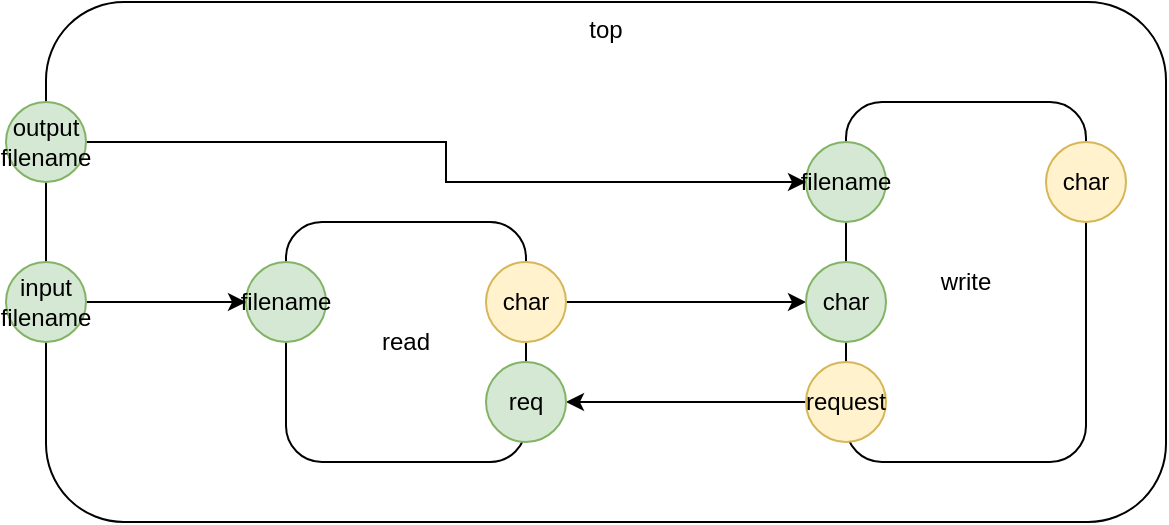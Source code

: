 <mxfile version="14.6.13" type="device"><diagram id="GYXQXG8ClVsWOdPNRcLk" name="Page-1"><mxGraphModel dx="1106" dy="806" grid="1" gridSize="10" guides="1" tooltips="1" connect="1" arrows="1" fold="1" page="1" pageScale="1" pageWidth="1100" pageHeight="850" math="0" shadow="0"><root><mxCell id="0"/><mxCell id="1" parent="0"/><mxCell id="LWPhjr7DYTPskbLwUoHT-13" value="top" style="rounded=1;whiteSpace=wrap;html=1;horizontal=1;verticalAlign=top;" parent="1" vertex="1"><mxGeometry x="80" y="50" width="560" height="260" as="geometry"/></mxCell><mxCell id="LWPhjr7DYTPskbLwUoHT-4" value="write" style="rounded=1;whiteSpace=wrap;html=1;" parent="1" vertex="1"><mxGeometry x="480" y="100" width="120" height="180" as="geometry"/></mxCell><mxCell id="LWPhjr7DYTPskbLwUoHT-1" value="read" style="rounded=1;whiteSpace=wrap;html=1;" parent="1" vertex="1"><mxGeometry x="200" y="160" width="120" height="120" as="geometry"/></mxCell><mxCell id="LWPhjr7DYTPskbLwUoHT-2" value="filename" style="ellipse;whiteSpace=wrap;html=1;aspect=fixed;fillColor=#d5e8d4;strokeColor=#82b366;" parent="1" vertex="1"><mxGeometry x="460" y="120" width="40" height="40" as="geometry"/></mxCell><mxCell id="LWPhjr7DYTPskbLwUoHT-7" style="edgeStyle=orthogonalEdgeStyle;rounded=0;orthogonalLoop=1;jettySize=auto;html=1;exitX=1;exitY=0.5;exitDx=0;exitDy=0;" parent="1" source="LWPhjr7DYTPskbLwUoHT-3" target="LWPhjr7DYTPskbLwUoHT-5" edge="1"><mxGeometry relative="1" as="geometry"/></mxCell><mxCell id="LWPhjr7DYTPskbLwUoHT-3" value="char" style="ellipse;whiteSpace=wrap;html=1;aspect=fixed;fillColor=#fff2cc;strokeColor=#d6b656;" parent="1" vertex="1"><mxGeometry x="300" y="180" width="40" height="40" as="geometry"/></mxCell><mxCell id="LWPhjr7DYTPskbLwUoHT-5" value="char" style="ellipse;whiteSpace=wrap;html=1;aspect=fixed;fillColor=#d5e8d4;strokeColor=#82b366;" parent="1" vertex="1"><mxGeometry x="460" y="180" width="40" height="40" as="geometry"/></mxCell><mxCell id="LWPhjr7DYTPskbLwUoHT-8" value="filename" style="ellipse;whiteSpace=wrap;html=1;aspect=fixed;fillColor=#d5e8d4;strokeColor=#82b366;" parent="1" vertex="1"><mxGeometry x="180" y="180" width="40" height="40" as="geometry"/></mxCell><mxCell id="LWPhjr7DYTPskbLwUoHT-12" style="edgeStyle=orthogonalEdgeStyle;rounded=0;orthogonalLoop=1;jettySize=auto;html=1;exitX=1;exitY=0.5;exitDx=0;exitDy=0;entryX=0;entryY=0.5;entryDx=0;entryDy=0;" parent="1" source="LWPhjr7DYTPskbLwUoHT-9" target="LWPhjr7DYTPskbLwUoHT-8" edge="1"><mxGeometry relative="1" as="geometry"/></mxCell><mxCell id="LWPhjr7DYTPskbLwUoHT-9" value="input filename" style="ellipse;whiteSpace=wrap;html=1;aspect=fixed;fillColor=#d5e8d4;strokeColor=#82b366;" parent="1" vertex="1"><mxGeometry x="60" y="180" width="40" height="40" as="geometry"/></mxCell><mxCell id="LWPhjr7DYTPskbLwUoHT-11" style="edgeStyle=orthogonalEdgeStyle;rounded=0;orthogonalLoop=1;jettySize=auto;html=1;exitX=1;exitY=0.5;exitDx=0;exitDy=0;entryX=0;entryY=0.5;entryDx=0;entryDy=0;" parent="1" source="LWPhjr7DYTPskbLwUoHT-10" target="LWPhjr7DYTPskbLwUoHT-2" edge="1"><mxGeometry relative="1" as="geometry"/></mxCell><mxCell id="LWPhjr7DYTPskbLwUoHT-10" value="output filename" style="ellipse;whiteSpace=wrap;html=1;aspect=fixed;fillColor=#d5e8d4;strokeColor=#82b366;" parent="1" vertex="1"><mxGeometry x="60" y="100" width="40" height="40" as="geometry"/></mxCell><mxCell id="LWPhjr7DYTPskbLwUoHT-17" style="edgeStyle=orthogonalEdgeStyle;rounded=0;orthogonalLoop=1;jettySize=auto;html=1;exitX=0;exitY=0.5;exitDx=0;exitDy=0;entryX=1;entryY=0.5;entryDx=0;entryDy=0;" parent="1" source="LWPhjr7DYTPskbLwUoHT-15" target="LWPhjr7DYTPskbLwUoHT-16" edge="1"><mxGeometry relative="1" as="geometry"/></mxCell><mxCell id="LWPhjr7DYTPskbLwUoHT-15" value="request" style="ellipse;whiteSpace=wrap;html=1;aspect=fixed;fillColor=#fff2cc;strokeColor=#d6b656;" parent="1" vertex="1"><mxGeometry x="460" y="230" width="40" height="40" as="geometry"/></mxCell><mxCell id="LWPhjr7DYTPskbLwUoHT-16" value="req" style="ellipse;whiteSpace=wrap;html=1;aspect=fixed;fillColor=#d5e8d4;strokeColor=#82b366;" parent="1" vertex="1"><mxGeometry x="300" y="230" width="40" height="40" as="geometry"/></mxCell><mxCell id="v8j8bDj29g00xxI74zif-1" value="char" style="ellipse;whiteSpace=wrap;html=1;aspect=fixed;fillColor=#fff2cc;strokeColor=#d6b656;" vertex="1" parent="1"><mxGeometry x="580" y="120" width="40" height="40" as="geometry"/></mxCell></root></mxGraphModel></diagram></mxfile>